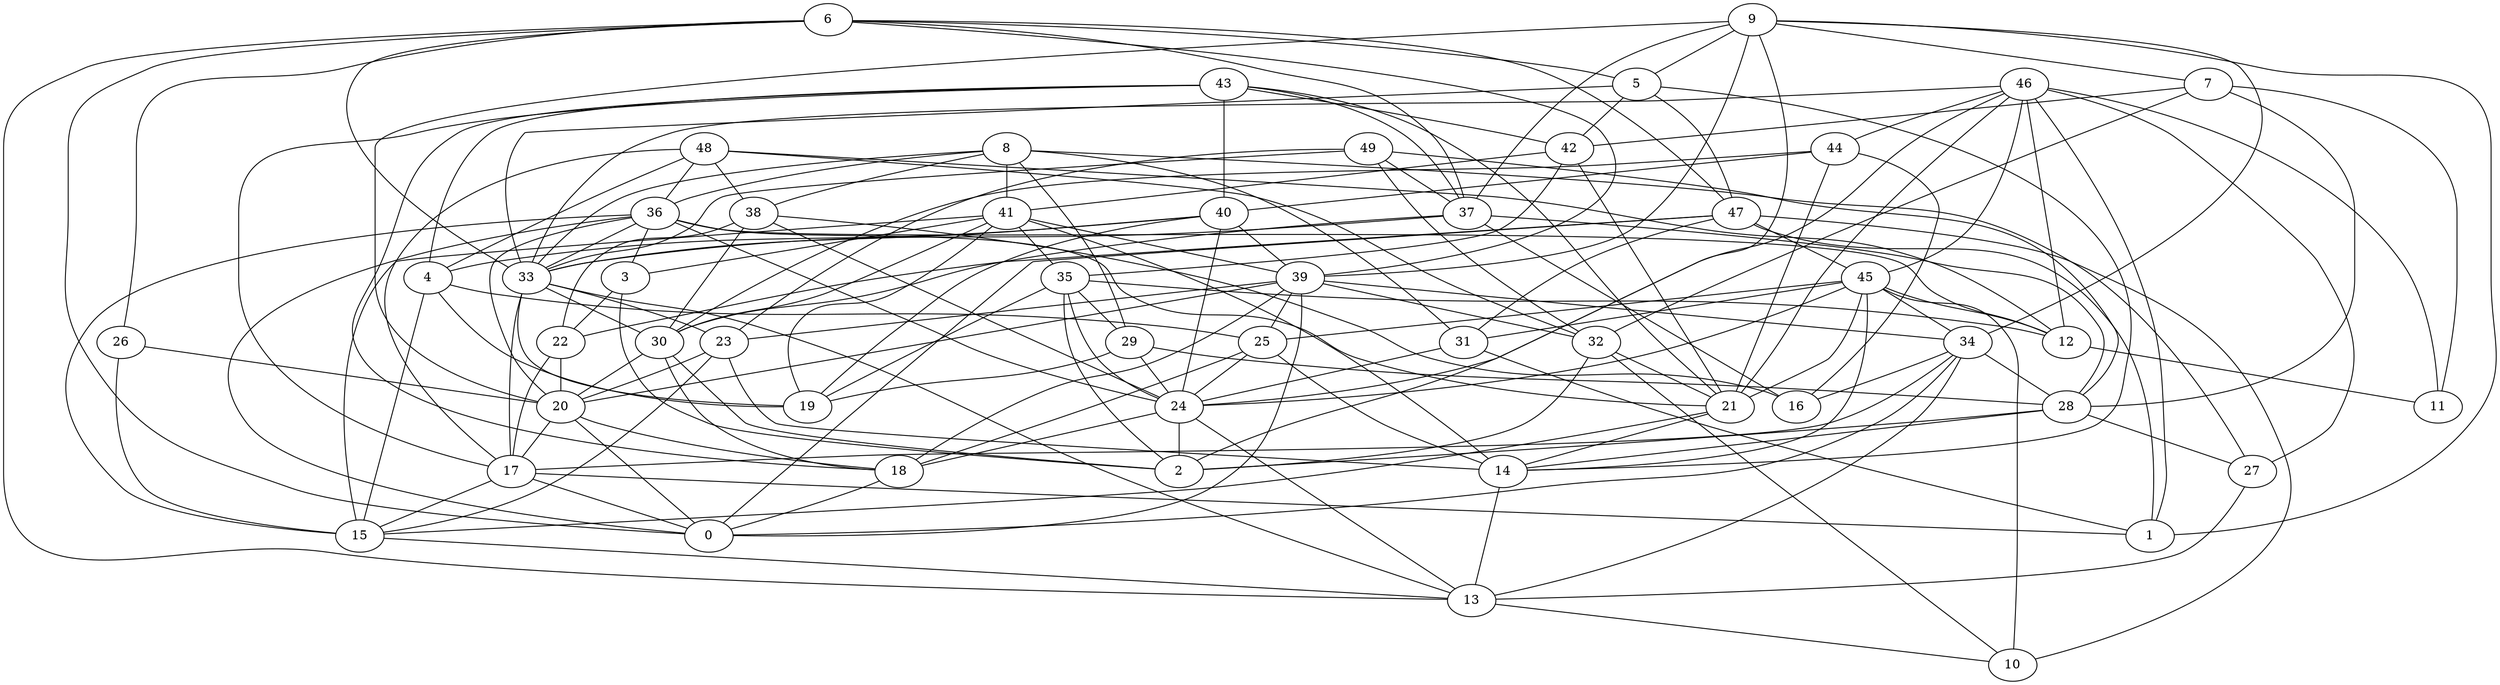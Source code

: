digraph GG_graph {

subgraph G_graph {
edge [color = black]
"38" -> "22" [dir = none]
"38" -> "30" [dir = none]
"38" -> "24" [dir = none]
"38" -> "16" [dir = none]
"43" -> "18" [dir = none]
"43" -> "21" [dir = none]
"43" -> "40" [dir = none]
"43" -> "4" [dir = none]
"48" -> "17" [dir = none]
"48" -> "12" [dir = none]
"48" -> "32" [dir = none]
"22" -> "20" [dir = none]
"31" -> "1" [dir = none]
"31" -> "24" [dir = none]
"8" -> "29" [dir = none]
"8" -> "41" [dir = none]
"8" -> "33" [dir = none]
"8" -> "31" [dir = none]
"8" -> "27" [dir = none]
"8" -> "36" [dir = none]
"8" -> "38" [dir = none]
"13" -> "10" [dir = none]
"7" -> "11" [dir = none]
"7" -> "42" [dir = none]
"7" -> "32" [dir = none]
"7" -> "28" [dir = none]
"29" -> "19" [dir = none]
"29" -> "24" [dir = none]
"4" -> "25" [dir = none]
"4" -> "19" [dir = none]
"44" -> "40" [dir = none]
"44" -> "30" [dir = none]
"44" -> "16" [dir = none]
"44" -> "21" [dir = none]
"12" -> "11" [dir = none]
"36" -> "20" [dir = none]
"36" -> "0" [dir = none]
"36" -> "15" [dir = none]
"36" -> "21" [dir = none]
"36" -> "24" [dir = none]
"36" -> "33" [dir = none]
"36" -> "12" [dir = none]
"36" -> "3" [dir = none]
"33" -> "13" [dir = none]
"33" -> "23" [dir = none]
"33" -> "30" [dir = none]
"33" -> "17" [dir = none]
"33" -> "19" [dir = none]
"26" -> "20" [dir = none]
"26" -> "15" [dir = none]
"32" -> "2" [dir = none]
"32" -> "21" [dir = none]
"32" -> "10" [dir = none]
"25" -> "18" [dir = none]
"25" -> "14" [dir = none]
"25" -> "24" [dir = none]
"27" -> "13" [dir = none]
"35" -> "19" [dir = none]
"35" -> "2" [dir = none]
"35" -> "12" [dir = none]
"35" -> "29" [dir = none]
"35" -> "24" [dir = none]
"49" -> "28" [dir = none]
"49" -> "37" [dir = none]
"49" -> "33" [dir = none]
"49" -> "32" [dir = none]
"49" -> "23" [dir = none]
"42" -> "35" [dir = none]
"42" -> "41" [dir = none]
"24" -> "2" [dir = none]
"24" -> "13" [dir = none]
"24" -> "18" [dir = none]
"9" -> "37" [dir = none]
"9" -> "7" [dir = none]
"9" -> "2" [dir = none]
"9" -> "20" [dir = none]
"9" -> "34" [dir = none]
"9" -> "39" [dir = none]
"9" -> "5" [dir = none]
"9" -> "1" [dir = none]
"20" -> "17" [dir = none]
"20" -> "18" [dir = none]
"23" -> "14" [dir = none]
"23" -> "20" [dir = none]
"21" -> "15" [dir = none]
"21" -> "14" [dir = none]
"18" -> "0" [dir = none]
"39" -> "32" [dir = none]
"39" -> "34" [dir = none]
"39" -> "23" [dir = none]
"39" -> "0" [dir = none]
"39" -> "25" [dir = none]
"39" -> "18" [dir = none]
"37" -> "33" [dir = none]
"37" -> "16" [dir = none]
"37" -> "28" [dir = none]
"41" -> "3" [dir = none]
"41" -> "30" [dir = none]
"41" -> "15" [dir = none]
"41" -> "14" [dir = none]
"41" -> "39" [dir = none]
"41" -> "19" [dir = none]
"41" -> "35" [dir = none]
"28" -> "27" [dir = none]
"28" -> "2" [dir = none]
"40" -> "19" [dir = none]
"40" -> "4" [dir = none]
"40" -> "39" [dir = none]
"40" -> "24" [dir = none]
"17" -> "1" [dir = none]
"17" -> "0" [dir = none]
"17" -> "15" [dir = none]
"46" -> "33" [dir = none]
"46" -> "44" [dir = none]
"46" -> "12" [dir = none]
"46" -> "27" [dir = none]
"46" -> "1" [dir = none]
"46" -> "11" [dir = none]
"46" -> "21" [dir = none]
"46" -> "24" [dir = none]
"46" -> "45" [dir = none]
"47" -> "45" [dir = none]
"47" -> "10" [dir = none]
"47" -> "22" [dir = none]
"5" -> "42" [dir = none]
"5" -> "33" [dir = none]
"5" -> "14" [dir = none]
"5" -> "47" [dir = none]
"14" -> "13" [dir = none]
"34" -> "13" [dir = none]
"34" -> "28" [dir = none]
"34" -> "17" [dir = none]
"3" -> "22" [dir = none]
"3" -> "2" [dir = none]
"6" -> "33" [dir = none]
"6" -> "47" [dir = none]
"6" -> "26" [dir = none]
"6" -> "5" [dir = none]
"6" -> "37" [dir = none]
"6" -> "13" [dir = none]
"6" -> "0" [dir = none]
"6" -> "39" [dir = none]
"45" -> "10" [dir = none]
"45" -> "24" [dir = none]
"45" -> "21" [dir = none]
"45" -> "25" [dir = none]
"45" -> "34" [dir = none]
"45" -> "12" [dir = none]
"48" -> "36" [dir = none]
"23" -> "15" [dir = none]
"48" -> "4" [dir = none]
"34" -> "0" [dir = none]
"47" -> "1" [dir = none]
"22" -> "17" [dir = none]
"48" -> "38" [dir = none]
"40" -> "33" [dir = none]
"30" -> "18" [dir = none]
"30" -> "2" [dir = none]
"43" -> "37" [dir = none]
"39" -> "20" [dir = none]
"28" -> "14" [dir = none]
"34" -> "16" [dir = none]
"45" -> "14" [dir = none]
"47" -> "31" [dir = none]
"43" -> "42" [dir = none]
"4" -> "15" [dir = none]
"47" -> "0" [dir = none]
"29" -> "28" [dir = none]
"42" -> "21" [dir = none]
"30" -> "20" [dir = none]
"20" -> "0" [dir = none]
"15" -> "13" [dir = none]
"37" -> "30" [dir = none]
"45" -> "31" [dir = none]
"43" -> "17" [dir = none]
}

}
